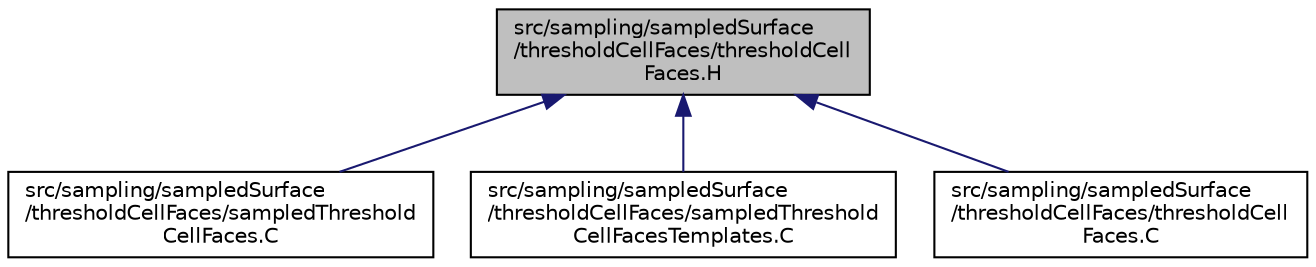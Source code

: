 digraph "src/sampling/sampledSurface/thresholdCellFaces/thresholdCellFaces.H"
{
  bgcolor="transparent";
  edge [fontname="Helvetica",fontsize="10",labelfontname="Helvetica",labelfontsize="10"];
  node [fontname="Helvetica",fontsize="10",shape=record];
  Node194 [label="src/sampling/sampledSurface\l/thresholdCellFaces/thresholdCell\lFaces.H",height=0.2,width=0.4,color="black", fillcolor="grey75", style="filled", fontcolor="black"];
  Node194 -> Node195 [dir="back",color="midnightblue",fontsize="10",style="solid",fontname="Helvetica"];
  Node195 [label="src/sampling/sampledSurface\l/thresholdCellFaces/sampledThreshold\lCellFaces.C",height=0.2,width=0.4,color="black",URL="$a15164.html"];
  Node194 -> Node196 [dir="back",color="midnightblue",fontsize="10",style="solid",fontname="Helvetica"];
  Node196 [label="src/sampling/sampledSurface\l/thresholdCellFaces/sampledThreshold\lCellFacesTemplates.C",height=0.2,width=0.4,color="black",URL="$a15170.html"];
  Node194 -> Node197 [dir="back",color="midnightblue",fontsize="10",style="solid",fontname="Helvetica"];
  Node197 [label="src/sampling/sampledSurface\l/thresholdCellFaces/thresholdCell\lFaces.C",height=0.2,width=0.4,color="black",URL="$a15173.html"];
}
